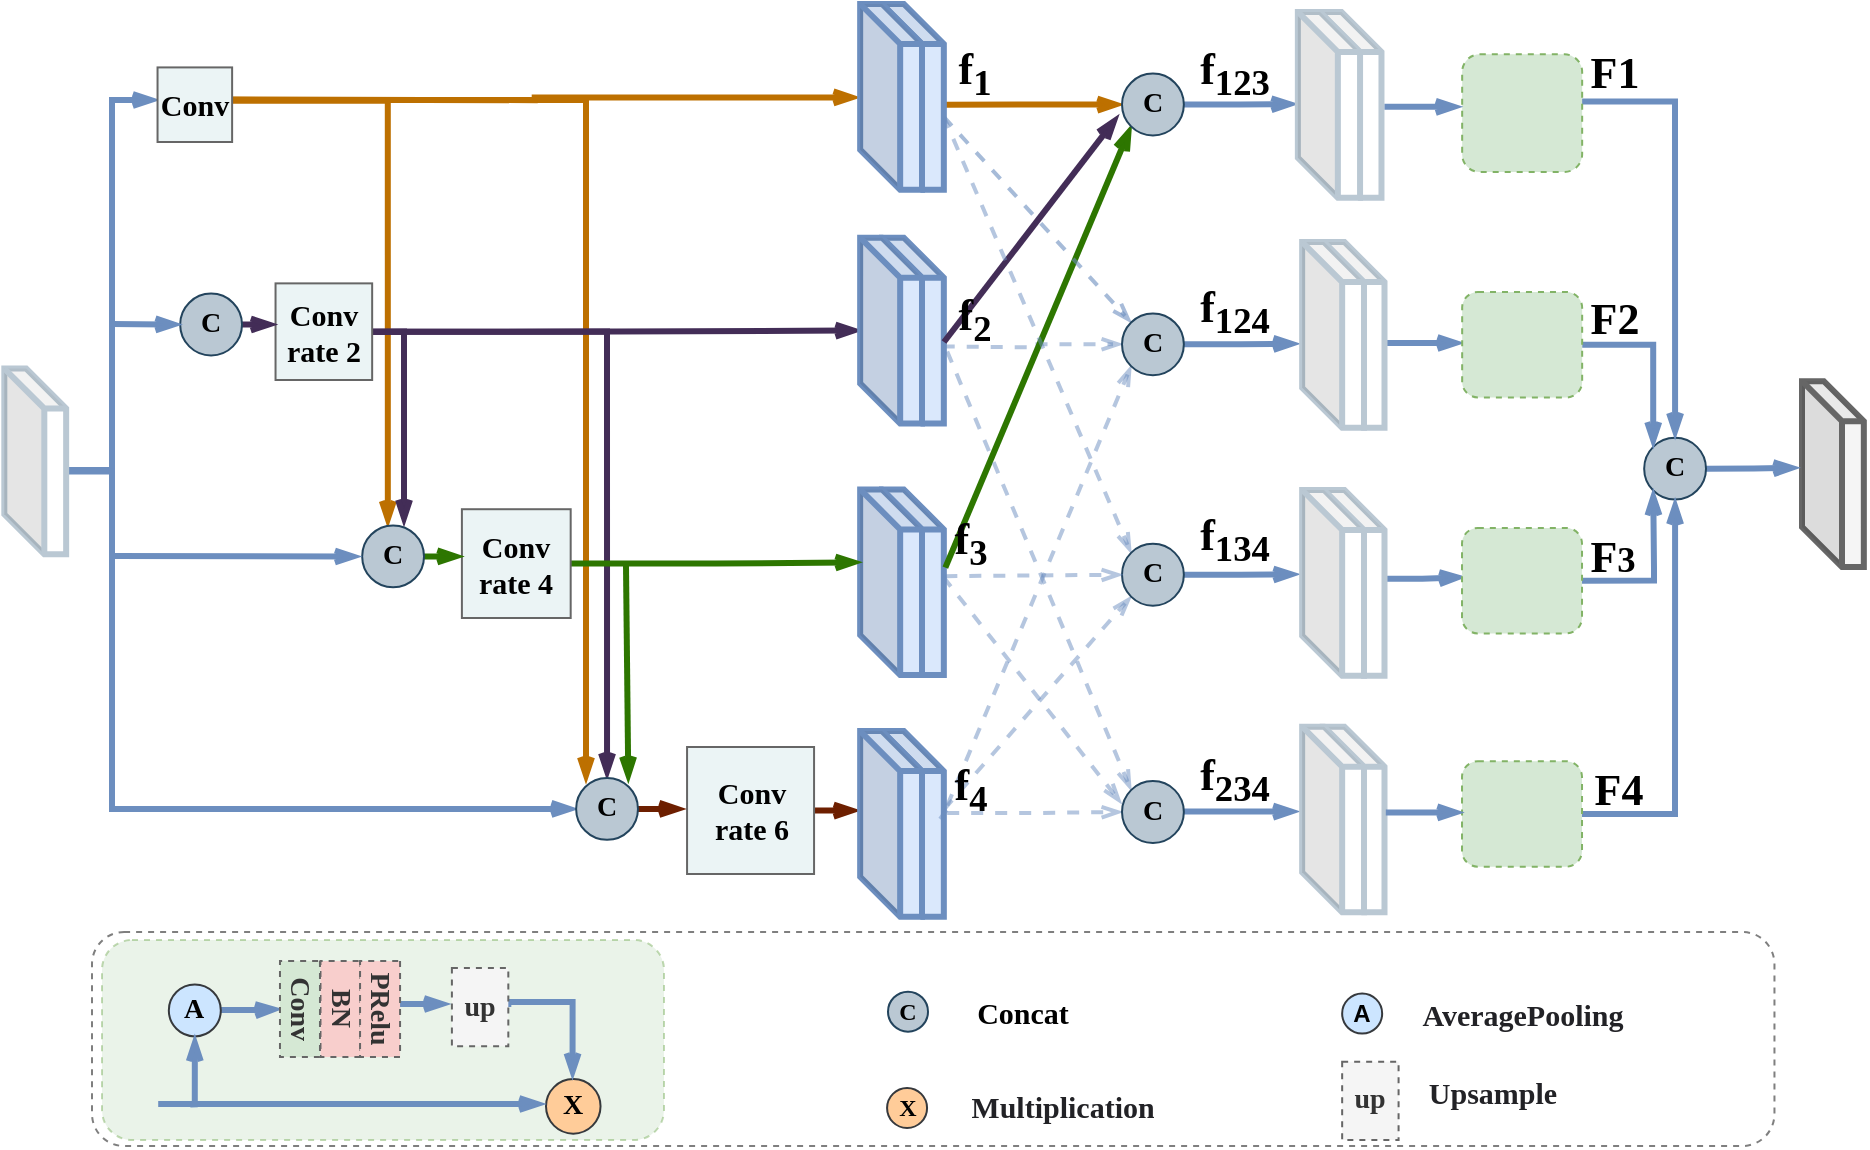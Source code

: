 <mxfile version="15.9.4" type="github">
  <diagram id="ucmeDUE8PjvUyTsY_A71" name="Page-1">
    <mxGraphModel dx="2575" dy="247" grid="1" gridSize="10" guides="1" tooltips="1" connect="1" arrows="1" fold="1" page="1" pageScale="1" pageWidth="950" pageHeight="600" math="0" shadow="0">
      <root>
        <mxCell id="0" />
        <mxCell id="1" parent="0" />
        <mxCell id="HQmr0_HHxX1zqaQ1JSO0-6" value="" style="rounded=1;whiteSpace=wrap;html=1;dashed=1;fillColor=none;opacity=50;" parent="1" vertex="1">
          <mxGeometry x="-896" y="1081" width="841.23" height="107" as="geometry" />
        </mxCell>
        <mxCell id="HQmr0_HHxX1zqaQ1JSO0-5" value="" style="rounded=1;whiteSpace=wrap;html=1;opacity=50;fillColor=#d5e8d4;strokeColor=#82b366;dashed=1;" parent="1" vertex="1">
          <mxGeometry x="-891" y="1085" width="281" height="100" as="geometry" />
        </mxCell>
        <mxCell id="ZjDHKOjExT786DWHT1Mi-3" style="edgeStyle=orthogonalEdgeStyle;rounded=0;orthogonalLoop=1;jettySize=auto;html=1;strokeColor=#6C8EBF;strokeWidth=3;endArrow=openThin;endFill=0;" parent="1" target="WGSE6rdhL_hBCYRlnlbb-167" edge="1">
          <mxGeometry relative="1" as="geometry">
            <mxPoint x="-913" y="850" as="sourcePoint" />
            <mxPoint x="-873.92" y="675" as="targetPoint" />
            <Array as="points">
              <mxPoint x="-886" y="850" />
              <mxPoint x="-886" y="665" />
            </Array>
          </mxGeometry>
        </mxCell>
        <mxCell id="_Oy8U_VoJlUWkBcO0KBY-6" style="edgeStyle=orthogonalEdgeStyle;rounded=0;orthogonalLoop=1;jettySize=auto;html=1;exitX=0;exitY=0;exitDx=30.922;exitDy=56.429;exitPerimeter=0;entryX=0;entryY=0.5;entryDx=0;entryDy=0;fontSize=15;strokeWidth=3;endArrow=openThin;endFill=0;strokeColor=#6C8EBF;" parent="1" target="WGSE6rdhL_hBCYRlnlbb-182" edge="1">
          <mxGeometry relative="1" as="geometry">
            <mxPoint x="-911.918" y="850.699" as="sourcePoint" />
            <mxPoint x="-658.936" y="1019.458" as="targetPoint" />
            <Array as="points">
              <mxPoint x="-886" y="851" />
              <mxPoint x="-886" y="1020" />
            </Array>
          </mxGeometry>
        </mxCell>
        <mxCell id="WGSE6rdhL_hBCYRlnlbb-162" value="" style="shape=cube;whiteSpace=wrap;html=1;boundedLbl=1;backgroundOutline=1;darkOpacity=0.05;darkOpacity2=0.1;strokeColor=#BAC8D3;strokeWidth=3;" parent="1" vertex="1">
          <mxGeometry x="-939.84" y="799.271" width="30.922" height="92.857" as="geometry" />
        </mxCell>
        <mxCell id="ZjDHKOjExT786DWHT1Mi-12" style="edgeStyle=orthogonalEdgeStyle;rounded=0;orthogonalLoop=1;jettySize=auto;html=1;exitX=1;exitY=0.5;exitDx=0;exitDy=0;entryX=0.146;entryY=0.065;entryDx=0;entryDy=0;strokeColor=#BD7000;strokeWidth=3;fillColor=#f0a30a;endArrow=openThin;endFill=0;entryPerimeter=0;" parent="1" target="WGSE6rdhL_hBCYRlnlbb-182" edge="1">
          <mxGeometry relative="1" as="geometry">
            <mxPoint x="-842.39" y="672.52" as="sourcePoint" />
            <mxPoint x="-651.408" y="995.525" as="targetPoint" />
            <Array as="points">
              <mxPoint x="-842" y="665" />
              <mxPoint x="-649" y="665" />
              <mxPoint x="-649" y="1006" />
            </Array>
          </mxGeometry>
        </mxCell>
        <mxCell id="cVw8dc1-TvIYtdiTkvWI-1" style="edgeStyle=orthogonalEdgeStyle;rounded=0;orthogonalLoop=1;jettySize=auto;html=1;exitX=1;exitY=0.5;exitDx=0;exitDy=0;fillColor=#f0a30a;strokeColor=#BD7000;strokeWidth=3;entryX=-0.032;entryY=0.503;entryDx=0;entryDy=0;entryPerimeter=0;fontStyle=0;endArrow=openThin;endFill=0;" parent="1" target="WGSE6rdhL_hBCYRlnlbb-219" edge="1">
          <mxGeometry relative="1" as="geometry">
            <mxPoint x="-492.92" y="666" as="targetPoint" />
            <mxPoint x="-838.39" y="664.63" as="sourcePoint" />
          </mxGeometry>
        </mxCell>
        <mxCell id="cVw8dc1-TvIYtdiTkvWI-8" style="edgeStyle=orthogonalEdgeStyle;rounded=0;orthogonalLoop=1;jettySize=auto;html=1;exitX=1;exitY=0.5;exitDx=0;exitDy=0;entryX=0.415;entryY=0.003;entryDx=0;entryDy=0;entryPerimeter=0;fillColor=#f0a30a;strokeColor=#BD7000;strokeWidth=3;endArrow=openThin;endFill=0;" parent="1" target="WGSE6rdhL_hBCYRlnlbb-180" edge="1">
          <mxGeometry relative="1" as="geometry">
            <mxPoint x="-825.94" y="665.355" as="sourcePoint" />
            <mxPoint x="-747.991" y="878.211" as="targetPoint" />
            <Array as="points">
              <mxPoint x="-748" y="665" />
            </Array>
          </mxGeometry>
        </mxCell>
        <mxCell id="WGSE6rdhL_hBCYRlnlbb-167" value="&lt;font face=&quot;Times New Roman&quot; style=&quot;font-size: 15px&quot; color=&quot;#000000&quot;&gt;&lt;b&gt;Conv&lt;/b&gt;&lt;/font&gt;" style="whiteSpace=wrap;html=1;aspect=fixed;strokeWidth=1;fillColor=#EBF4F5;strokeColor=#666666;fontColor=#333333;" parent="1" vertex="1">
          <mxGeometry x="-863.23" y="648.71" width="37.29" height="37.29" as="geometry" />
        </mxCell>
        <mxCell id="cVw8dc1-TvIYtdiTkvWI-9" style="edgeStyle=orthogonalEdgeStyle;rounded=0;orthogonalLoop=1;jettySize=auto;html=1;exitX=1;exitY=0.5;exitDx=0;exitDy=0;entryX=0.666;entryY=-0.013;entryDx=0;entryDy=0;entryPerimeter=0;fillColor=#76608a;strokeColor=#432D57;strokeWidth=3;endArrow=openThin;endFill=0;" parent="1" source="WGSE6rdhL_hBCYRlnlbb-171" target="WGSE6rdhL_hBCYRlnlbb-180" edge="1">
          <mxGeometry relative="1" as="geometry">
            <mxPoint x="-734.117" y="884.385" as="targetPoint" />
            <mxPoint x="-756.48" y="799.801" as="sourcePoint" />
            <Array as="points">
              <mxPoint x="-740" y="781" />
              <mxPoint x="-740" y="877" />
            </Array>
          </mxGeometry>
        </mxCell>
        <mxCell id="_Oy8U_VoJlUWkBcO0KBY-7" style="edgeStyle=orthogonalEdgeStyle;rounded=0;orthogonalLoop=1;jettySize=auto;html=1;exitX=1;exitY=0.5;exitDx=0;exitDy=0;fontSize=15;endArrow=openThin;endFill=0;strokeColor=#432D57;strokeWidth=3;" parent="1" source="WGSE6rdhL_hBCYRlnlbb-171" target="WGSE6rdhL_hBCYRlnlbb-220" edge="1">
          <mxGeometry relative="1" as="geometry" />
        </mxCell>
        <mxCell id="_Oy8U_VoJlUWkBcO0KBY-8" style="edgeStyle=orthogonalEdgeStyle;rounded=0;orthogonalLoop=1;jettySize=auto;html=1;exitX=1;exitY=0.5;exitDx=0;exitDy=0;entryX=0.5;entryY=0;entryDx=0;entryDy=0;fontSize=15;endArrow=openThin;endFill=0;strokeColor=#432D57;strokeWidth=3;" parent="1" source="WGSE6rdhL_hBCYRlnlbb-171" target="WGSE6rdhL_hBCYRlnlbb-182" edge="1">
          <mxGeometry relative="1" as="geometry" />
        </mxCell>
        <mxCell id="WGSE6rdhL_hBCYRlnlbb-171" value="&lt;font face=&quot;Times New Roman&quot; style=&quot;font-size: 15px&quot;&gt;&lt;b&gt;Conv&lt;br&gt;rate 2&lt;/b&gt;&lt;/font&gt;" style="whiteSpace=wrap;html=1;aspect=fixed;strokeWidth=1;fillColor=#EBF4F5;strokeColor=#666666;" parent="1" vertex="1">
          <mxGeometry x="-804.23" y="756.69" width="48.31" height="48.31" as="geometry" />
        </mxCell>
        <mxCell id="HQmr0_HHxX1zqaQ1JSO0-12" style="edgeStyle=orthogonalEdgeStyle;rounded=0;orthogonalLoop=1;jettySize=auto;html=1;exitX=1;exitY=0.5;exitDx=0;exitDy=0;entryX=-0.028;entryY=0.429;entryDx=0;entryDy=0;entryPerimeter=0;endArrow=openThin;endFill=0;strokeColor=#6D1F00;strokeWidth=3;" parent="1" source="WGSE6rdhL_hBCYRlnlbb-176" target="WGSE6rdhL_hBCYRlnlbb-222" edge="1">
          <mxGeometry relative="1" as="geometry" />
        </mxCell>
        <mxCell id="WGSE6rdhL_hBCYRlnlbb-176" value="&lt;font face=&quot;Times New Roman&quot; style=&quot;font-size: 15px&quot;&gt;&lt;b&gt;Conv&lt;br&gt;rate 6&lt;/b&gt;&lt;/font&gt;" style="whiteSpace=wrap;html=1;aspect=fixed;strokeWidth=1;fillColor=#EBF4F5;strokeColor=#666666;" parent="1" vertex="1">
          <mxGeometry x="-598.47" y="988.5" width="63.5" height="63.5" as="geometry" />
        </mxCell>
        <mxCell id="HQmr0_HHxX1zqaQ1JSO0-22" style="edgeStyle=orthogonalEdgeStyle;rounded=0;orthogonalLoop=1;jettySize=auto;html=1;exitX=1;exitY=0.5;exitDx=0;exitDy=0;endArrow=openThin;endFill=0;strokeColor=#6D1F00;strokeWidth=3;" parent="1" source="WGSE6rdhL_hBCYRlnlbb-182" edge="1">
          <mxGeometry relative="1" as="geometry">
            <mxPoint x="-600" y="1019.444" as="targetPoint" />
          </mxGeometry>
        </mxCell>
        <mxCell id="WGSE6rdhL_hBCYRlnlbb-182" value="&lt;b&gt;&lt;font face=&quot;Times New Roman&quot; style=&quot;font-size: 14px&quot;&gt;C&lt;/font&gt;&lt;/b&gt;" style="ellipse;whiteSpace=wrap;html=1;aspect=fixed;strokeColor=#23445d;strokeWidth=1;fillColor=#bac8d3;" parent="1" vertex="1">
          <mxGeometry x="-653.936" y="1003.997" width="30.922" height="30.922" as="geometry" />
        </mxCell>
        <mxCell id="WGSE6rdhL_hBCYRlnlbb-183" style="edgeStyle=orthogonalEdgeStyle;rounded=0;orthogonalLoop=1;jettySize=auto;html=1;exitX=1.019;exitY=0.542;exitDx=0;exitDy=0;exitPerimeter=0;fillColor=#f0a30a;strokeColor=#BD7000;strokeWidth=3;entryX=0;entryY=0.5;entryDx=0;entryDy=0;endArrow=openThin;endFill=0;" parent="1" source="WGSE6rdhL_hBCYRlnlbb-184" target="WGSE6rdhL_hBCYRlnlbb-201" edge="1">
          <mxGeometry relative="1" as="geometry">
            <mxPoint x="-187.0" y="673.81" as="targetPoint" />
          </mxGeometry>
        </mxCell>
        <mxCell id="WGSE6rdhL_hBCYRlnlbb-184" value="" style="shape=cube;whiteSpace=wrap;html=1;boundedLbl=1;backgroundOutline=1;darkOpacity=0.05;darkOpacity2=0.1;strokeColor=#6c8ebf;strokeWidth=3;fillColor=#dae8fc;" parent="1" vertex="1">
          <mxGeometry x="-501.0" y="617.001" width="30.922" height="92.857" as="geometry" />
        </mxCell>
        <mxCell id="ZjDHKOjExT786DWHT1Mi-16" style="edgeStyle=orthogonalEdgeStyle;rounded=0;orthogonalLoop=1;jettySize=auto;html=1;exitX=0.044;exitY=0.881;exitDx=0;exitDy=0;exitPerimeter=0;entryX=0;entryY=0.5;entryDx=0;entryDy=0;strokeColor=#6C8EBF;strokeWidth=2;opacity=50;dashed=1;endArrow=openThin;endFill=0;" parent="1" target="WGSE6rdhL_hBCYRlnlbb-203" edge="1">
          <mxGeometry relative="1" as="geometry">
            <mxPoint x="-470.64" y="788.24" as="sourcePoint" />
          </mxGeometry>
        </mxCell>
        <mxCell id="WGSE6rdhL_hBCYRlnlbb-186" value="" style="shape=cube;whiteSpace=wrap;html=1;boundedLbl=1;backgroundOutline=1;darkOpacity=0.05;darkOpacity2=0.1;strokeColor=#6c8ebf;strokeWidth=3;fillColor=#dae8fc;" parent="1" vertex="1">
          <mxGeometry x="-501.0" y="733.841" width="30.922" height="92.857" as="geometry" />
        </mxCell>
        <mxCell id="WGSE6rdhL_hBCYRlnlbb-188" value="" style="shape=cube;whiteSpace=wrap;html=1;boundedLbl=1;backgroundOutline=1;darkOpacity=0.05;darkOpacity2=0.1;strokeColor=#6c8ebf;strokeWidth=3;fillColor=#dae8fc;" parent="1" vertex="1">
          <mxGeometry x="-501.0" y="859.701" width="30.922" height="92.857" as="geometry" />
        </mxCell>
        <mxCell id="ZjDHKOjExT786DWHT1Mi-32" style="edgeStyle=orthogonalEdgeStyle;rounded=0;orthogonalLoop=1;jettySize=auto;html=1;exitX=1.054;exitY=0.441;exitDx=0;exitDy=0;exitPerimeter=0;entryX=0;entryY=0.5;entryDx=0;entryDy=0;strokeColor=#6C8EBF;strokeWidth=2;opacity=50;dashed=1;endArrow=openThin;endFill=0;" parent="1" source="WGSE6rdhL_hBCYRlnlbb-190" target="WGSE6rdhL_hBCYRlnlbb-207" edge="1">
          <mxGeometry relative="1" as="geometry" />
        </mxCell>
        <mxCell id="WGSE6rdhL_hBCYRlnlbb-190" value="" style="shape=cube;whiteSpace=wrap;html=1;boundedLbl=1;backgroundOutline=1;darkOpacity=0.05;darkOpacity2=0.1;strokeColor=#6c8ebf;strokeWidth=3;fillColor=#dae8fc;" parent="1" vertex="1">
          <mxGeometry x="-501.0" y="980.561" width="30.922" height="92.857" as="geometry" />
        </mxCell>
        <mxCell id="WGSE6rdhL_hBCYRlnlbb-191" value="" style="endArrow=openThin;html=1;strokeWidth=3;fillColor=#76608a;strokeColor=#432D57;endFill=0;" parent="1" edge="1">
          <mxGeometry width="50" height="50" relative="1" as="geometry">
            <mxPoint x="-470" y="786" as="sourcePoint" />
            <mxPoint x="-383" y="673" as="targetPoint" />
          </mxGeometry>
        </mxCell>
        <mxCell id="WGSE6rdhL_hBCYRlnlbb-192" value="" style="endArrow=openThin;html=1;fillColor=#60a917;strokeColor=#2D7600;strokeWidth=3;exitX=1.024;exitY=0.421;exitDx=0;exitDy=0;exitPerimeter=0;entryX=0;entryY=1;entryDx=0;entryDy=0;startArrow=none;endFill=0;" parent="1" source="WGSE6rdhL_hBCYRlnlbb-188" target="WGSE6rdhL_hBCYRlnlbb-201" edge="1">
          <mxGeometry width="50" height="50" relative="1" as="geometry">
            <mxPoint x="-377.92" y="906" as="sourcePoint" />
            <mxPoint x="-187.0" y="691.81" as="targetPoint" />
          </mxGeometry>
        </mxCell>
        <mxCell id="WGSE6rdhL_hBCYRlnlbb-193" value="" style="endArrow=openThin;html=1;startArrow=none;exitX=0;exitY=0;exitDx=30.922;exitDy=56.429;exitPerimeter=0;fillColor=#dae8fc;strokeColor=#6c8ebf;strokeWidth=2;entryX=0;entryY=0;entryDx=0;entryDy=0;dashed=1;opacity=60;endFill=0;" parent="1" source="WGSE6rdhL_hBCYRlnlbb-184" target="WGSE6rdhL_hBCYRlnlbb-203" edge="1">
          <mxGeometry width="50" height="50" relative="1" as="geometry">
            <mxPoint x="-317.92" y="686" as="sourcePoint" />
            <mxPoint x="-186.92" y="786" as="targetPoint" />
          </mxGeometry>
        </mxCell>
        <mxCell id="WGSE6rdhL_hBCYRlnlbb-194" value="" style="endArrow=openThin;html=1;exitX=1.057;exitY=0.4;exitDx=0;exitDy=0;exitPerimeter=0;fillColor=#dae8fc;strokeColor=#6c8ebf;strokeWidth=2;entryX=0;entryY=1;entryDx=0;entryDy=0;dashed=1;opacity=50;endFill=0;" parent="1" source="WGSE6rdhL_hBCYRlnlbb-190" target="WGSE6rdhL_hBCYRlnlbb-203" edge="1">
          <mxGeometry width="50" height="50" relative="1" as="geometry">
            <mxPoint x="-326.08" y="989.56" as="sourcePoint" />
            <mxPoint x="-186.92" y="806" as="targetPoint" />
          </mxGeometry>
        </mxCell>
        <mxCell id="WGSE6rdhL_hBCYRlnlbb-195" value="" style="endArrow=openThin;html=1;entryX=0;entryY=0;entryDx=0;entryDy=0;fillColor=#dae8fc;strokeColor=#6c8ebf;strokeWidth=2;exitX=0;exitY=0;exitDx=30.922;exitDy=56.429;exitPerimeter=0;dashed=1;opacity=50;endFill=0;" parent="1" source="WGSE6rdhL_hBCYRlnlbb-184" target="WGSE6rdhL_hBCYRlnlbb-205" edge="1">
          <mxGeometry width="50" height="50" relative="1" as="geometry">
            <mxPoint x="-407.92" y="686" as="sourcePoint" />
            <mxPoint x="-187.0" y="891.099" as="targetPoint" />
          </mxGeometry>
        </mxCell>
        <mxCell id="WGSE6rdhL_hBCYRlnlbb-196" value="" style="endArrow=openThin;html=1;fillColor=#dae8fc;strokeColor=#6c8ebf;strokeWidth=2;entryX=0;entryY=1;entryDx=0;entryDy=0;dashed=1;opacity=50;startArrow=none;exitX=1.005;exitY=0.421;exitDx=0;exitDy=0;exitPerimeter=0;endFill=0;" parent="1" source="WGSE6rdhL_hBCYRlnlbb-190" target="WGSE6rdhL_hBCYRlnlbb-205" edge="1">
          <mxGeometry width="50" height="50" relative="1" as="geometry">
            <mxPoint x="-462.92" y="999" as="sourcePoint" />
            <mxPoint x="-187.0" y="924.81" as="targetPoint" />
          </mxGeometry>
        </mxCell>
        <mxCell id="WGSE6rdhL_hBCYRlnlbb-197" value="" style="endArrow=openThin;html=1;entryX=0;entryY=0;entryDx=0;entryDy=0;fillColor=#dae8fc;strokeColor=#6c8ebf;strokeWidth=2;exitX=0.119;exitY=0.964;exitDx=0;exitDy=0;exitPerimeter=0;dashed=1;opacity=50;endFill=0;" parent="1" target="WGSE6rdhL_hBCYRlnlbb-207" edge="1">
          <mxGeometry width="50" height="50" relative="1" as="geometry">
            <mxPoint x="-468.39" y="790.73" as="sourcePoint" />
            <mxPoint x="-187.0" y="983.959" as="targetPoint" />
          </mxGeometry>
        </mxCell>
        <mxCell id="WGSE6rdhL_hBCYRlnlbb-198" value="" style="endArrow=openThin;html=1;fillColor=#dae8fc;strokeColor=#6c8ebf;strokeWidth=2;opacity=50;dashed=1;exitX=0.993;exitY=0.472;exitDx=0;exitDy=0;exitPerimeter=0;entryX=-0.013;entryY=0.358;entryDx=0;entryDy=0;entryPerimeter=0;endFill=0;" parent="1" source="WGSE6rdhL_hBCYRlnlbb-188" target="WGSE6rdhL_hBCYRlnlbb-207" edge="1">
          <mxGeometry width="50" height="50" relative="1" as="geometry">
            <mxPoint x="-469.92" y="916" as="sourcePoint" />
            <mxPoint x="-380.92" y="1019" as="targetPoint" />
          </mxGeometry>
        </mxCell>
        <mxCell id="WGSE6rdhL_hBCYRlnlbb-199" value="" style="shape=cube;whiteSpace=wrap;html=1;boundedLbl=1;backgroundOutline=1;darkOpacity=0.05;darkOpacity2=0.1;strokeColor=#666666;strokeWidth=3;fillColor=#f5f5f5;fontColor=#333333;" parent="1" vertex="1">
          <mxGeometry x="-41.0" y="805.611" width="30.922" height="92.857" as="geometry" />
        </mxCell>
        <mxCell id="cVw8dc1-TvIYtdiTkvWI-16" style="edgeStyle=orthogonalEdgeStyle;rounded=0;orthogonalLoop=1;jettySize=auto;html=1;exitX=1;exitY=0.5;exitDx=0;exitDy=0;strokeColor=#6C8EBF;strokeWidth=3;endArrow=openThin;endFill=0;" parent="1" source="WGSE6rdhL_hBCYRlnlbb-201" edge="1">
          <mxGeometry relative="1" as="geometry">
            <mxPoint x="-351.074" y="674.268" as="sourcePoint" />
            <mxPoint x="-293.92" y="667" as="targetPoint" />
          </mxGeometry>
        </mxCell>
        <mxCell id="WGSE6rdhL_hBCYRlnlbb-201" value="&lt;font face=&quot;Times New Roman&quot; size=&quot;1&quot;&gt;&lt;b style=&quot;font-size: 14px&quot;&gt;C&lt;/b&gt;&lt;/font&gt;" style="ellipse;whiteSpace=wrap;html=1;aspect=fixed;strokeColor=#23445d;strokeWidth=1;fillColor=#bac8d3;" parent="1" vertex="1">
          <mxGeometry x="-380.996" y="651.807" width="30.922" height="30.922" as="geometry" />
        </mxCell>
        <mxCell id="cVw8dc1-TvIYtdiTkvWI-25" style="edgeStyle=orthogonalEdgeStyle;rounded=0;orthogonalLoop=1;jettySize=auto;html=1;exitX=1;exitY=0.5;exitDx=0;exitDy=0;strokeColor=#6C8EBF;strokeWidth=3;endArrow=openThin;endFill=0;" parent="1" source="WGSE6rdhL_hBCYRlnlbb-203" edge="1">
          <mxGeometry relative="1" as="geometry">
            <mxPoint x="-292.92" y="786.897" as="targetPoint" />
          </mxGeometry>
        </mxCell>
        <mxCell id="WGSE6rdhL_hBCYRlnlbb-203" value="&lt;font face=&quot;Times New Roman&quot; size=&quot;1&quot;&gt;&lt;b style=&quot;font-size: 14px&quot;&gt;C&lt;/b&gt;&lt;/font&gt;" style="ellipse;whiteSpace=wrap;html=1;aspect=fixed;strokeColor=#23445d;strokeWidth=1;fillColor=#bac8d3;" parent="1" vertex="1">
          <mxGeometry x="-380.996" y="771.687" width="30.922" height="30.922" as="geometry" />
        </mxCell>
        <mxCell id="cVw8dc1-TvIYtdiTkvWI-29" style="edgeStyle=orthogonalEdgeStyle;rounded=0;orthogonalLoop=1;jettySize=auto;html=1;exitX=1;exitY=0.5;exitDx=0;exitDy=0;strokeColor=#6C8EBF;strokeWidth=3;endArrow=openThin;endFill=0;" parent="1" source="WGSE6rdhL_hBCYRlnlbb-205" edge="1">
          <mxGeometry relative="1" as="geometry">
            <mxPoint x="-292.92" y="902.143" as="targetPoint" />
          </mxGeometry>
        </mxCell>
        <mxCell id="WGSE6rdhL_hBCYRlnlbb-205" value="&lt;b&gt;&lt;font face=&quot;Times New Roman&quot; style=&quot;font-size: 14px&quot;&gt;C&lt;/font&gt;&lt;/b&gt;" style="ellipse;whiteSpace=wrap;html=1;aspect=fixed;strokeColor=#23445d;strokeWidth=1;fillColor=#bac8d3;" parent="1" vertex="1">
          <mxGeometry x="-380.996" y="886.917" width="30.922" height="30.922" as="geometry" />
        </mxCell>
        <mxCell id="tzJaH0j9fJQoNtwnt7KF-12" style="edgeStyle=orthogonalEdgeStyle;rounded=0;orthogonalLoop=1;jettySize=auto;html=1;exitX=1;exitY=0.5;exitDx=0;exitDy=0;strokeWidth=3;fillColor=#dae8fc;strokeColor=#6c8ebf;endArrow=openThin;endFill=0;" parent="1" edge="1">
          <mxGeometry relative="1" as="geometry">
            <mxPoint x="-293.08" y="1020.8" as="targetPoint" />
            <mxPoint x="-351.234" y="1020.788" as="sourcePoint" />
          </mxGeometry>
        </mxCell>
        <mxCell id="WGSE6rdhL_hBCYRlnlbb-207" value="&lt;b&gt;&lt;font face=&quot;Times New Roman&quot; style=&quot;font-size: 14px&quot;&gt;C&lt;/font&gt;&lt;/b&gt;" style="ellipse;whiteSpace=wrap;html=1;aspect=fixed;strokeColor=#23445d;strokeWidth=1;fillColor=#bac8d3;" parent="1" vertex="1">
          <mxGeometry x="-380.996" y="1005.527" width="30.922" height="30.922" as="geometry" />
        </mxCell>
        <mxCell id="WGSE6rdhL_hBCYRlnlbb-208" value="" style="shape=cube;whiteSpace=wrap;html=1;boundedLbl=1;backgroundOutline=1;darkOpacity=0.05;darkOpacity2=0.1;strokeColor=#BAC8D3;strokeWidth=3;" parent="1" vertex="1">
          <mxGeometry x="-282.18" y="620.981" width="30.922" height="92.857" as="geometry" />
        </mxCell>
        <mxCell id="ZjDHKOjExT786DWHT1Mi-47" style="edgeStyle=orthogonalEdgeStyle;rounded=0;orthogonalLoop=1;jettySize=auto;html=1;exitX=0;exitY=0;exitDx=30.922;exitDy=56.429;exitPerimeter=0;entryX=0;entryY=0.5;entryDx=0;entryDy=0;strokeColor=#6C8EBF;strokeWidth=3;endArrow=openThin;endFill=0;" parent="1" target="ZjDHKOjExT786DWHT1Mi-35" edge="1">
          <mxGeometry relative="1" as="geometry">
            <mxPoint x="-249.748" y="786.459" as="sourcePoint" />
            <mxPoint x="-214.92" y="787.365" as="targetPoint" />
          </mxGeometry>
        </mxCell>
        <mxCell id="WGSE6rdhL_hBCYRlnlbb-209" value="" style="shape=cube;whiteSpace=wrap;html=1;boundedLbl=1;backgroundOutline=1;darkOpacity=0.05;darkOpacity2=0.1;strokeColor=#BAC8D3;strokeWidth=3;" parent="1" vertex="1">
          <mxGeometry x="-280.67" y="736.031" width="30.922" height="92.857" as="geometry" />
        </mxCell>
        <mxCell id="WGSE6rdhL_hBCYRlnlbb-210" value="" style="shape=cube;whiteSpace=wrap;html=1;boundedLbl=1;backgroundOutline=1;darkOpacity=0.05;darkOpacity2=0.1;strokeColor=#BAC8D3;strokeWidth=3;" parent="1" vertex="1">
          <mxGeometry x="-280.67" y="978.328" width="30.922" height="92.857" as="geometry" />
        </mxCell>
        <mxCell id="WGSE6rdhL_hBCYRlnlbb-242" style="edgeStyle=orthogonalEdgeStyle;rounded=0;orthogonalLoop=1;jettySize=auto;html=1;exitX=0;exitY=0;exitDx=30.922;exitDy=56.429;exitPerimeter=0;fillColor=#dae8fc;strokeColor=#6c8ebf;strokeWidth=3;entryX=0.017;entryY=0.467;entryDx=0;entryDy=0;entryPerimeter=0;endArrow=openThin;endFill=0;" parent="1" target="ZjDHKOjExT786DWHT1Mi-36" edge="1">
          <mxGeometry relative="1" as="geometry">
            <mxPoint x="-212.92" y="904" as="targetPoint" />
            <mxPoint x="-249.748" y="904.427" as="sourcePoint" />
            <Array as="points">
              <mxPoint x="-230.92" y="904" />
            </Array>
          </mxGeometry>
        </mxCell>
        <mxCell id="WGSE6rdhL_hBCYRlnlbb-211" value="" style="shape=cube;whiteSpace=wrap;html=1;boundedLbl=1;backgroundOutline=1;darkOpacity=0.05;darkOpacity2=0.1;strokeColor=#BAC8D3;strokeWidth=3;" parent="1" vertex="1">
          <mxGeometry x="-280.67" y="859.998" width="30.922" height="92.857" as="geometry" />
        </mxCell>
        <mxCell id="WGSE6rdhL_hBCYRlnlbb-219" value="" style="shape=cube;whiteSpace=wrap;html=1;boundedLbl=1;backgroundOutline=1;darkOpacity=0.05;darkOpacity2=0.1;strokeColor=#6c8ebf;strokeWidth=3;fillColor=#dae8fc;" parent="1" vertex="1">
          <mxGeometry x="-511.92" y="617.001" width="30.922" height="92.857" as="geometry" />
        </mxCell>
        <mxCell id="WGSE6rdhL_hBCYRlnlbb-220" value="" style="shape=cube;whiteSpace=wrap;html=1;boundedLbl=1;backgroundOutline=1;darkOpacity=0.05;darkOpacity2=0.1;strokeColor=#6c8ebf;strokeWidth=3;fillColor=#dae8fc;" parent="1" vertex="1">
          <mxGeometry x="-511.92" y="733.841" width="30.922" height="92.857" as="geometry" />
        </mxCell>
        <mxCell id="WGSE6rdhL_hBCYRlnlbb-221" value="" style="shape=cube;whiteSpace=wrap;html=1;boundedLbl=1;backgroundOutline=1;darkOpacity=0.05;darkOpacity2=0.1;strokeColor=#6c8ebf;strokeWidth=3;fillColor=#dae8fc;" parent="1" vertex="1">
          <mxGeometry x="-511.92" y="859.701" width="30.922" height="92.857" as="geometry" />
        </mxCell>
        <mxCell id="WGSE6rdhL_hBCYRlnlbb-222" value="" style="shape=cube;whiteSpace=wrap;html=1;boundedLbl=1;backgroundOutline=1;darkOpacity=0.05;darkOpacity2=0.1;strokeColor=#6c8ebf;strokeWidth=3;fillColor=#dae8fc;" parent="1" vertex="1">
          <mxGeometry x="-511.92" y="980.561" width="30.922" height="92.857" as="geometry" />
        </mxCell>
        <mxCell id="WGSE6rdhL_hBCYRlnlbb-223" value="" style="shape=cube;whiteSpace=wrap;html=1;boundedLbl=1;backgroundOutline=1;darkOpacity=0.05;darkOpacity2=0.1;strokeColor=#BAC8D3;strokeWidth=3;" parent="1" vertex="1">
          <mxGeometry x="-293.07" y="620.98" width="31.1" height="92.86" as="geometry" />
        </mxCell>
        <mxCell id="WGSE6rdhL_hBCYRlnlbb-224" value="" style="shape=cube;whiteSpace=wrap;html=1;boundedLbl=1;backgroundOutline=1;darkOpacity=0.05;darkOpacity2=0.1;strokeColor=#BAC8D3;strokeWidth=3;" parent="1" vertex="1">
          <mxGeometry x="-290.92" y="736.031" width="30.922" height="92.857" as="geometry" />
        </mxCell>
        <mxCell id="WGSE6rdhL_hBCYRlnlbb-225" value="" style="shape=cube;whiteSpace=wrap;html=1;boundedLbl=1;backgroundOutline=1;darkOpacity=0.05;darkOpacity2=0.1;strokeColor=#BAC8D3;strokeWidth=3;" parent="1" vertex="1">
          <mxGeometry x="-290.92" y="859.998" width="30.922" height="92.857" as="geometry" />
        </mxCell>
        <mxCell id="WGSE6rdhL_hBCYRlnlbb-226" value="" style="shape=cube;whiteSpace=wrap;html=1;boundedLbl=1;backgroundOutline=1;darkOpacity=0.05;darkOpacity2=0.1;strokeColor=#BAC8D3;strokeWidth=3;" parent="1" vertex="1">
          <mxGeometry x="-290.92" y="978.328" width="30.922" height="92.857" as="geometry" />
        </mxCell>
        <mxCell id="WGSE6rdhL_hBCYRlnlbb-278" style="edgeStyle=orthogonalEdgeStyle;rounded=0;orthogonalLoop=1;jettySize=auto;html=1;exitX=1;exitY=0.5;exitDx=0;exitDy=0;fillColor=#dae8fc;strokeColor=#6c8ebf;strokeWidth=3;entryX=-0.062;entryY=0.466;entryDx=0;entryDy=0;entryPerimeter=0;endArrow=openThin;endFill=0;" parent="1" source="WGSE6rdhL_hBCYRlnlbb-273" target="WGSE6rdhL_hBCYRlnlbb-199" edge="1">
          <mxGeometry relative="1" as="geometry">
            <mxPoint x="-60" y="864" as="targetPoint" />
          </mxGeometry>
        </mxCell>
        <mxCell id="WGSE6rdhL_hBCYRlnlbb-273" value="&lt;b&gt;&lt;font face=&quot;Times New Roman&quot; style=&quot;font-size: 14px&quot;&gt;C&lt;/font&gt;&lt;/b&gt;" style="ellipse;whiteSpace=wrap;html=1;aspect=fixed;strokeColor=#23445d;strokeWidth=1;fillColor=#bac8d3;" parent="1" vertex="1">
          <mxGeometry x="-119.916" y="833.887" width="30.922" height="30.922" as="geometry" />
        </mxCell>
        <mxCell id="tzJaH0j9fJQoNtwnt7KF-18" value="&lt;b style=&quot;font-size: 22px&quot;&gt;&lt;font face=&quot;Times New Roman&quot; style=&quot;font-size: 22px&quot;&gt;&lt;font style=&quot;font-size: 22px&quot;&gt;f&lt;/font&gt;&lt;sub&gt;123&lt;/sub&gt;&lt;/font&gt;&lt;/b&gt;" style="text;html=1;resizable=0;autosize=1;align=center;verticalAlign=middle;points=[];fillColor=none;strokeColor=none;rounded=0;" parent="1" vertex="1">
          <mxGeometry x="-350.07" y="637" width="50" height="30" as="geometry" />
        </mxCell>
        <mxCell id="tzJaH0j9fJQoNtwnt7KF-19" value="&lt;font face=&quot;Times New Roman&quot; style=&quot;font-size: 22px&quot;&gt;&lt;b&gt;&lt;font style=&quot;font-size: 22px&quot;&gt;f&lt;/font&gt;&lt;sub&gt;124&lt;/sub&gt;&lt;/b&gt;&lt;/font&gt;" style="text;html=1;resizable=0;autosize=1;align=center;verticalAlign=middle;points=[];fillColor=none;strokeColor=none;rounded=0;" parent="1" vertex="1">
          <mxGeometry x="-350.07" y="756.27" width="50" height="30" as="geometry" />
        </mxCell>
        <mxCell id="tzJaH0j9fJQoNtwnt7KF-20" value="&lt;font style=&quot;font-size: 22px&quot; face=&quot;Times New Roman&quot;&gt;&lt;b&gt;&lt;font style=&quot;font-size: 22px&quot;&gt;f&lt;/font&gt;&lt;sub&gt;134&lt;/sub&gt;&lt;/b&gt;&lt;/font&gt;" style="text;html=1;resizable=0;autosize=1;align=center;verticalAlign=middle;points=[];fillColor=none;strokeColor=none;rounded=0;" parent="1" vertex="1">
          <mxGeometry x="-350.07" y="870.0" width="50" height="30" as="geometry" />
        </mxCell>
        <mxCell id="tzJaH0j9fJQoNtwnt7KF-21" value="&lt;font style=&quot;font-size: 22px&quot; face=&quot;Times New Roman&quot;&gt;&lt;b&gt;&lt;font style=&quot;font-size: 22px&quot;&gt;f&lt;/font&gt;&lt;sub&gt;234&lt;/sub&gt;&lt;/b&gt;&lt;/font&gt;" style="text;html=1;resizable=0;autosize=1;align=center;verticalAlign=middle;points=[];fillColor=none;strokeColor=none;rounded=0;" parent="1" vertex="1">
          <mxGeometry x="-350.07" y="990" width="50" height="30" as="geometry" />
        </mxCell>
        <mxCell id="GUt-SkPFksqqKjLSICWc-1" value="&lt;font face=&quot;Times New Roman&quot;&gt;&lt;b&gt;C&lt;/b&gt;&lt;/font&gt;" style="ellipse;whiteSpace=wrap;html=1;aspect=fixed;strokeColor=#23445d;strokeWidth=1;fillColor=#bac8d3;" parent="1" vertex="1">
          <mxGeometry x="-498" y="1110.82" width="20" height="20" as="geometry" />
        </mxCell>
        <mxCell id="GUt-SkPFksqqKjLSICWc-2" value="&lt;font face=&quot;Times New Roman&quot; size=&quot;1&quot;&gt;&lt;b style=&quot;font-size: 15px&quot;&gt;Concat&lt;/b&gt;&lt;/font&gt;" style="text;html=1;resizable=0;autosize=1;align=center;verticalAlign=middle;points=[];fillColor=none;strokeColor=none;rounded=0;strokeWidth=2;" parent="1" vertex="1">
          <mxGeometry x="-461.08" y="1110.82" width="60" height="20" as="geometry" />
        </mxCell>
        <mxCell id="GUt-SkPFksqqKjLSICWc-3" value="&lt;b&gt;A&lt;/b&gt;" style="ellipse;whiteSpace=wrap;html=1;aspect=fixed;strokeColor=#36393d;strokeWidth=1;fillColor=#cce5ff;" parent="1" vertex="1">
          <mxGeometry x="-270.92" y="1111.78" width="20" height="20" as="geometry" />
        </mxCell>
        <mxCell id="GUt-SkPFksqqKjLSICWc-4" value="&lt;h1 class=&quot;el-tooltip d-ib title fs-xxl line-2&quot; tabindex=&quot;0&quot; style=&quot;padding: 0px ; margin: 0px ; box-sizing: border-box ; display: inline-block ; overflow: hidden ; word-break: break-all ; outline-width: 0px ; color: rgb(34 , 34 , 38) ; background-color: rgb(255 , 255 , 255)&quot;&gt;&lt;font style=&quot;font-size: 15px&quot; face=&quot;Times New Roman&quot;&gt;AveragePooling&lt;/font&gt;&lt;/h1&gt;" style="text;html=1;resizable=0;autosize=1;align=center;verticalAlign=middle;points=[];fillColor=none;strokeColor=none;rounded=0;" parent="1" vertex="1">
          <mxGeometry x="-240.99" y="1111.78" width="120" height="20" as="geometry" />
        </mxCell>
        <mxCell id="GUt-SkPFksqqKjLSICWc-5" value="&lt;font face=&quot;Times New Roman&quot; size=&quot;1&quot;&gt;&lt;b style=&quot;font-size: 14px&quot;&gt;X&lt;/b&gt;&lt;/font&gt;" style="ellipse;whiteSpace=wrap;html=1;aspect=fixed;strokeColor=#36393d;strokeWidth=1;fillColor=#ffcc99;" parent="1" vertex="1">
          <mxGeometry x="-669" y="1154.55" width="27.27" height="27.27" as="geometry" />
        </mxCell>
        <mxCell id="GUt-SkPFksqqKjLSICWc-9" value="&lt;font face=&quot;Times New Roman&quot; style=&quot;font-size: 22px&quot;&gt;&lt;b&gt;&lt;font style=&quot;font-size: 22px&quot;&gt;f&lt;/font&gt;&lt;sub&gt;1&lt;/sub&gt;&lt;/b&gt;&lt;/font&gt;" style="text;html=1;resizable=0;autosize=1;align=center;verticalAlign=middle;points=[];fillColor=none;strokeColor=none;rounded=0;" parent="1" vertex="1">
          <mxGeometry x="-470.08" y="637.0" width="30" height="30" as="geometry" />
        </mxCell>
        <mxCell id="cVw8dc1-TvIYtdiTkvWI-12" value="" style="edgeStyle=orthogonalEdgeStyle;rounded=0;orthogonalLoop=1;jettySize=auto;html=1;strokeColor=#432D57;strokeWidth=3;endArrow=openThin;endFill=0;" parent="1" source="WGSE6rdhL_hBCYRlnlbb-178" target="WGSE6rdhL_hBCYRlnlbb-171" edge="1">
          <mxGeometry relative="1" as="geometry">
            <Array as="points">
              <mxPoint x="-812.92" y="777" />
              <mxPoint x="-812.92" y="777" />
            </Array>
          </mxGeometry>
        </mxCell>
        <mxCell id="WGSE6rdhL_hBCYRlnlbb-178" value="&lt;b&gt;&lt;font face=&quot;Times New Roman&quot; style=&quot;font-size: 14px&quot;&gt;C&lt;/font&gt;&lt;/b&gt;" style="ellipse;whiteSpace=wrap;html=1;aspect=fixed;strokeColor=#23445d;strokeWidth=1;fillColor=#bac8d3;" parent="1" vertex="1">
          <mxGeometry x="-851.916" y="761.807" width="30.922" height="30.922" as="geometry" />
        </mxCell>
        <mxCell id="ZjDHKOjExT786DWHT1Mi-10" style="edgeStyle=orthogonalEdgeStyle;rounded=0;orthogonalLoop=1;jettySize=auto;html=1;exitX=1;exitY=0.5;exitDx=0;exitDy=0;strokeColor=#2D7600;strokeWidth=3;fillColor=#60a917;entryX=0;entryY=0;entryDx=0;entryDy=36.429;entryPerimeter=0;endArrow=openThin;endFill=0;" parent="1" source="WGSE6rdhL_hBCYRlnlbb-174" target="WGSE6rdhL_hBCYRlnlbb-221" edge="1">
          <mxGeometry relative="1" as="geometry">
            <mxPoint x="-492.92" y="896" as="targetPoint" />
          </mxGeometry>
        </mxCell>
        <mxCell id="WGSE6rdhL_hBCYRlnlbb-174" value="&lt;font face=&quot;Times New Roman&quot; style=&quot;font-size: 15px&quot;&gt;&lt;b&gt;Conv&lt;br&gt;rate 4&lt;/b&gt;&lt;/font&gt;" style="whiteSpace=wrap;html=1;aspect=fixed;strokeWidth=1;fillColor=#EBF4F5;strokeColor=#666666;" parent="1" vertex="1">
          <mxGeometry x="-711.05" y="869.61" width="54.39" height="54.39" as="geometry" />
        </mxCell>
        <mxCell id="ZjDHKOjExT786DWHT1Mi-7" value="" style="endArrow=openThin;html=1;strokeColor=#6C8EBF;strokeWidth=3;entryX=0;entryY=0.5;entryDx=0;entryDy=0;endFill=0;" parent="1" target="WGSE6rdhL_hBCYRlnlbb-178" edge="1">
          <mxGeometry width="50" height="50" relative="1" as="geometry">
            <mxPoint x="-886" y="777" as="sourcePoint" />
            <mxPoint x="-836" y="746.03" as="targetPoint" />
          </mxGeometry>
        </mxCell>
        <mxCell id="ZjDHKOjExT786DWHT1Mi-11" value="" style="endArrow=openThin;html=1;strokeColor=#2D7600;strokeWidth=3;entryX=0.844;entryY=0.056;entryDx=0;entryDy=0;fillColor=#60a917;entryPerimeter=0;endFill=0;" parent="1" target="WGSE6rdhL_hBCYRlnlbb-182" edge="1">
          <mxGeometry width="50" height="50" relative="1" as="geometry">
            <mxPoint x="-629" y="898" as="sourcePoint" />
            <mxPoint x="-629.105" y="995.419" as="targetPoint" />
          </mxGeometry>
        </mxCell>
        <mxCell id="ZjDHKOjExT786DWHT1Mi-39" style="edgeStyle=orthogonalEdgeStyle;rounded=0;orthogonalLoop=1;jettySize=auto;html=1;strokeColor=#6C8EBF;strokeWidth=3;entryX=0.5;entryY=0;entryDx=0;entryDy=0;exitX=0.988;exitY=0.401;exitDx=0;exitDy=0;exitPerimeter=0;endArrow=openThin;endFill=0;" parent="1" source="ZjDHKOjExT786DWHT1Mi-34" target="WGSE6rdhL_hBCYRlnlbb-273" edge="1">
          <mxGeometry relative="1" as="geometry">
            <mxPoint x="-56.92" y="847" as="targetPoint" />
            <mxPoint x="-146.92" y="681" as="sourcePoint" />
          </mxGeometry>
        </mxCell>
        <mxCell id="ZjDHKOjExT786DWHT1Mi-34" value="" style="rounded=1;whiteSpace=wrap;html=1;strokeColor=#82b366;fillColor=#d5e8d4;dashed=1;" parent="1" vertex="1">
          <mxGeometry x="-210.92" y="642.16" width="60" height="58.84" as="geometry" />
        </mxCell>
        <mxCell id="ZjDHKOjExT786DWHT1Mi-40" style="edgeStyle=orthogonalEdgeStyle;rounded=0;orthogonalLoop=1;jettySize=auto;html=1;exitX=1;exitY=0.5;exitDx=0;exitDy=0;entryX=0;entryY=0;entryDx=0;entryDy=0;strokeColor=#6C8EBF;strokeWidth=3;endArrow=openThin;endFill=0;" parent="1" source="ZjDHKOjExT786DWHT1Mi-35" target="WGSE6rdhL_hBCYRlnlbb-273" edge="1">
          <mxGeometry relative="1" as="geometry" />
        </mxCell>
        <mxCell id="ZjDHKOjExT786DWHT1Mi-35" value="" style="rounded=1;whiteSpace=wrap;html=1;strokeColor=#82b366;fillColor=#d5e8d4;dashed=1;" parent="1" vertex="1">
          <mxGeometry x="-210.92" y="761" width="60" height="52.73" as="geometry" />
        </mxCell>
        <mxCell id="ZjDHKOjExT786DWHT1Mi-41" style="edgeStyle=orthogonalEdgeStyle;rounded=0;orthogonalLoop=1;jettySize=auto;html=1;exitX=1;exitY=0.5;exitDx=0;exitDy=0;entryX=0;entryY=1;entryDx=0;entryDy=0;strokeColor=#6C8EBF;strokeWidth=3;endArrow=openThin;endFill=0;" parent="1" source="ZjDHKOjExT786DWHT1Mi-36" target="WGSE6rdhL_hBCYRlnlbb-273" edge="1">
          <mxGeometry relative="1" as="geometry">
            <Array as="points">
              <mxPoint x="-115" y="905" />
              <mxPoint x="-115" y="899" />
              <mxPoint x="-115" y="899" />
            </Array>
          </mxGeometry>
        </mxCell>
        <mxCell id="ZjDHKOjExT786DWHT1Mi-36" value="" style="rounded=1;whiteSpace=wrap;html=1;strokeColor=#82b366;fillColor=#d5e8d4;dashed=1;" parent="1" vertex="1">
          <mxGeometry x="-210.99" y="878.97" width="60" height="52.73" as="geometry" />
        </mxCell>
        <mxCell id="ZjDHKOjExT786DWHT1Mi-43" style="edgeStyle=orthogonalEdgeStyle;rounded=0;orthogonalLoop=1;jettySize=auto;html=1;exitX=1;exitY=0.5;exitDx=0;exitDy=0;entryX=0.5;entryY=1;entryDx=0;entryDy=0;strokeColor=#6C8EBF;strokeWidth=3;endArrow=openThin;endFill=0;" parent="1" source="ZjDHKOjExT786DWHT1Mi-37" target="WGSE6rdhL_hBCYRlnlbb-273" edge="1">
          <mxGeometry relative="1" as="geometry" />
        </mxCell>
        <mxCell id="ZjDHKOjExT786DWHT1Mi-37" value="" style="rounded=1;whiteSpace=wrap;html=1;strokeColor=#82b366;fillColor=#d5e8d4;dashed=1;" parent="1" vertex="1">
          <mxGeometry x="-210.99" y="995.62" width="60" height="52.73" as="geometry" />
        </mxCell>
        <mxCell id="6HoKBBQDGxkTXWwrXsJ7-1" style="edgeStyle=orthogonalEdgeStyle;rounded=0;orthogonalLoop=1;jettySize=auto;html=1;exitX=0.5;exitY=0;exitDx=0;exitDy=0;entryX=0.5;entryY=1;entryDx=0;entryDy=0;strokeColor=#6C8EBF;strokeWidth=3;endArrow=openThin;endFill=0;" parent="1" source="ZjDHKOjExT786DWHT1Mi-49" target="HQmr0_HHxX1zqaQ1JSO0-14" edge="1">
          <mxGeometry relative="1" as="geometry">
            <Array as="points">
              <mxPoint x="-845" y="1120" />
              <mxPoint x="-812" y="1120" />
            </Array>
          </mxGeometry>
        </mxCell>
        <mxCell id="ZjDHKOjExT786DWHT1Mi-49" value="&lt;b&gt;&lt;font face=&quot;Times New Roman&quot; style=&quot;font-size: 14px&quot;&gt;A&lt;/font&gt;&lt;/b&gt;" style="ellipse;whiteSpace=wrap;html=1;aspect=fixed;strokeColor=#36393d;strokeWidth=1;fillColor=#cce5ff;" parent="1" vertex="1">
          <mxGeometry x="-857.59" y="1107.19" width="26" height="26" as="geometry" />
        </mxCell>
        <mxCell id="ZjDHKOjExT786DWHT1Mi-53" style="edgeStyle=orthogonalEdgeStyle;rounded=0;orthogonalLoop=1;jettySize=auto;html=1;exitX=1;exitY=0.5;exitDx=0;exitDy=0;strokeColor=#6C8EBF;strokeWidth=3;entryX=0.487;entryY=-0.021;entryDx=0;entryDy=0;entryPerimeter=0;endArrow=openThin;endFill=0;" parent="1" source="ZjDHKOjExT786DWHT1Mi-52" target="GUt-SkPFksqqKjLSICWc-5" edge="1">
          <mxGeometry relative="1" as="geometry">
            <mxPoint x="-602.92" y="1152" as="targetPoint" />
            <Array as="points">
              <mxPoint x="-688" y="1116" />
              <mxPoint x="-656" y="1116" />
            </Array>
          </mxGeometry>
        </mxCell>
        <mxCell id="ZjDHKOjExT786DWHT1Mi-52" value="&lt;font face=&quot;Times New Roman&quot; size=&quot;1&quot;&gt;&lt;b style=&quot;font-size: 14px&quot;&gt;up&lt;/b&gt;&lt;/font&gt;" style="rounded=0;whiteSpace=wrap;html=1;dashed=1;strokeColor=#666666;fillColor=#f5f5f5;fontColor=#333333;" parent="1" vertex="1">
          <mxGeometry x="-716.05" y="1098.94" width="28.21" height="39.18" as="geometry" />
        </mxCell>
        <mxCell id="ZjDHKOjExT786DWHT1Mi-55" value="" style="endArrow=openThin;html=1;strokeColor=#6C8EBF;strokeWidth=3;endFill=0;exitX=0.1;exitY=0.82;exitDx=0;exitDy=0;exitPerimeter=0;" parent="1" source="HQmr0_HHxX1zqaQ1JSO0-5" edge="1">
          <mxGeometry width="50" height="50" relative="1" as="geometry">
            <mxPoint x="-826.23" y="1166.19" as="sourcePoint" />
            <mxPoint x="-670" y="1167" as="targetPoint" />
          </mxGeometry>
        </mxCell>
        <mxCell id="ZjDHKOjExT786DWHT1Mi-62" value="&lt;font face=&quot;Times New Roman&quot; size=&quot;1&quot;&gt;&lt;b style=&quot;font-size: 14px&quot;&gt;BN&lt;/b&gt;&lt;/font&gt;" style="rounded=0;whiteSpace=wrap;html=1;dashed=1;strokeColor=#666666;fillColor=#F8CECC;fontColor=#333333;rotation=90;" parent="1" vertex="1">
          <mxGeometry x="-795.74" y="1109.53" width="47.96" height="20" as="geometry" />
        </mxCell>
        <mxCell id="ZjDHKOjExT786DWHT1Mi-66" style="edgeStyle=orthogonalEdgeStyle;rounded=0;orthogonalLoop=1;jettySize=auto;html=1;exitX=0.5;exitY=0;exitDx=0;exitDy=0;entryX=0.5;entryY=1;entryDx=0;entryDy=0;strokeColor=#6C8EBF;strokeWidth=3;endArrow=openThin;endFill=0;" parent="1" edge="1">
          <mxGeometry relative="1" as="geometry">
            <mxPoint x="-742.3" y="1117.01" as="sourcePoint" />
            <mxPoint x="-717.585" y="1116.19" as="targetPoint" />
          </mxGeometry>
        </mxCell>
        <mxCell id="ZjDHKOjExT786DWHT1Mi-75" value="&lt;font face=&quot;Times New Roman&quot;&gt;&lt;b&gt;X&lt;/b&gt;&lt;/font&gt;" style="ellipse;whiteSpace=wrap;html=1;aspect=fixed;strokeColor=#36393d;strokeWidth=1;fillColor=#ffcc99;" parent="1" vertex="1">
          <mxGeometry x="-498.46" y="1159" width="20" height="20" as="geometry" />
        </mxCell>
        <mxCell id="ZjDHKOjExT786DWHT1Mi-76" value="&lt;h1 class=&quot;el-tooltip d-ib title fs-xxl line-2&quot; tabindex=&quot;0&quot; style=&quot;padding: 0px ; margin: 0px ; box-sizing: border-box ; display: inline-block ; overflow: hidden ; word-break: break-all ; outline-width: 0px ; color: rgb(34 , 34 , 38) ; background-color: rgb(255 , 255 , 255)&quot;&gt;&lt;font style=&quot;font-size: 15px&quot; face=&quot;Times New Roman&quot;&gt;Multiplication&lt;/font&gt;&lt;/h1&gt;" style="text;html=1;resizable=0;autosize=1;align=center;verticalAlign=middle;points=[];fillColor=none;strokeColor=none;rounded=0;" parent="1" vertex="1">
          <mxGeometry x="-466.08" y="1158.19" width="110" height="20" as="geometry" />
        </mxCell>
        <mxCell id="ZjDHKOjExT786DWHT1Mi-77" value="&lt;font face=&quot;Times New Roman&quot; size=&quot;1&quot;&gt;&lt;b style=&quot;font-size: 14px&quot;&gt;up&lt;/b&gt;&lt;/font&gt;" style="rounded=0;whiteSpace=wrap;html=1;dashed=1;strokeColor=#666666;fillColor=#f5f5f5;fontColor=#333333;" parent="1" vertex="1">
          <mxGeometry x="-270.92" y="1145.82" width="28.21" height="39.18" as="geometry" />
        </mxCell>
        <mxCell id="ZjDHKOjExT786DWHT1Mi-78" value="&lt;h1 class=&quot;el-tooltip d-ib title fs-xxl line-2&quot; tabindex=&quot;0&quot; style=&quot;padding: 0px ; margin: 0px ; box-sizing: border-box ; display: inline-block ; overflow: hidden ; word-break: break-all ; outline-width: 0px ; color: rgb(34 , 34 , 38) ; background-color: rgb(255 , 255 , 255)&quot;&gt;&lt;font style=&quot;font-size: 15px&quot; face=&quot;Times New Roman&quot;&gt;Upsample&lt;/font&gt;&lt;/h1&gt;" style="text;html=1;resizable=0;autosize=1;align=center;verticalAlign=middle;points=[];fillColor=none;strokeColor=none;rounded=0;" parent="1" vertex="1">
          <mxGeometry x="-235.99" y="1150.82" width="80" height="20" as="geometry" />
        </mxCell>
        <mxCell id="HQmr0_HHxX1zqaQ1JSO0-10" style="edgeStyle=orthogonalEdgeStyle;rounded=0;orthogonalLoop=1;jettySize=auto;html=1;exitX=1;exitY=0.5;exitDx=0;exitDy=0;entryX=0;entryY=0.437;entryDx=0;entryDy=0;entryPerimeter=0;strokeWidth=3;strokeColor=#2D7600;endArrow=openThin;endFill=0;" parent="1" source="WGSE6rdhL_hBCYRlnlbb-180" target="WGSE6rdhL_hBCYRlnlbb-174" edge="1">
          <mxGeometry relative="1" as="geometry" />
        </mxCell>
        <mxCell id="WGSE6rdhL_hBCYRlnlbb-180" value="&lt;b&gt;&lt;font face=&quot;Times New Roman&quot; style=&quot;font-size: 14px&quot;&gt;C&lt;/font&gt;&lt;/b&gt;" style="ellipse;whiteSpace=wrap;html=1;aspect=fixed;strokeColor=#23445d;strokeWidth=1;fillColor=#bac8d3;" parent="1" vertex="1">
          <mxGeometry x="-760.916" y="877.747" width="30.922" height="30.922" as="geometry" />
        </mxCell>
        <mxCell id="cVw8dc1-TvIYtdiTkvWI-11" value="" style="endArrow=openThin;html=1;strokeColor=#6C8EBF;strokeWidth=3;endFill=0;entryX=-0.041;entryY=0.502;entryDx=0;entryDy=0;entryPerimeter=0;" parent="1" target="WGSE6rdhL_hBCYRlnlbb-180" edge="1">
          <mxGeometry width="50" height="50" relative="1" as="geometry">
            <mxPoint x="-885" y="893" as="sourcePoint" />
            <mxPoint x="-768" y="895" as="targetPoint" />
          </mxGeometry>
        </mxCell>
        <mxCell id="cVw8dc1-TvIYtdiTkvWI-18" value="" style="endArrow=openThin;html=1;strokeColor=#6C8EBF;strokeWidth=3;endFill=0;" parent="1" edge="1">
          <mxGeometry width="50" height="50" relative="1" as="geometry">
            <mxPoint x="-249.75" y="668.41" as="sourcePoint" />
            <mxPoint x="-211.75" y="668.41" as="targetPoint" />
          </mxGeometry>
        </mxCell>
        <mxCell id="cVw8dc1-TvIYtdiTkvWI-23" value="" style="endArrow=openThin;html=1;strokeColor=#6C8EBF;strokeWidth=2;entryX=0;entryY=0.5;entryDx=0;entryDy=0;dashed=1;opacity=50;exitX=1.024;exitY=0.467;exitDx=0;exitDy=0;exitPerimeter=0;endFill=0;" parent="1" source="WGSE6rdhL_hBCYRlnlbb-188" target="WGSE6rdhL_hBCYRlnlbb-205" edge="1">
          <mxGeometry width="50" height="50" relative="1" as="geometry">
            <mxPoint x="-469.92" y="916" as="sourcePoint" />
            <mxPoint x="-371.935" y="909.812" as="targetPoint" />
          </mxGeometry>
        </mxCell>
        <mxCell id="GUt-SkPFksqqKjLSICWc-11" value="&lt;font face=&quot;Times New Roman&quot; style=&quot;font-size: 22px&quot;&gt;&lt;b&gt;&lt;font style=&quot;font-size: 22px&quot;&gt;f&lt;/font&gt;&lt;font style=&quot;font-size: 22px&quot;&gt;&lt;sub&gt;3&lt;/sub&gt;&lt;/font&gt;&lt;/b&gt;&lt;/font&gt;" style="text;html=1;resizable=0;autosize=1;align=center;verticalAlign=middle;points=[];fillColor=none;strokeColor=none;rounded=0;" parent="1" vertex="1">
          <mxGeometry x="-471.96" y="871.61" width="30" height="30" as="geometry" />
        </mxCell>
        <mxCell id="GUt-SkPFksqqKjLSICWc-12" value="&lt;font style=&quot;font-size: 22px&quot; face=&quot;Times New Roman&quot;&gt;&lt;b&gt;&lt;font style=&quot;font-size: 22px&quot;&gt;f&lt;/font&gt;&lt;font style=&quot;font-size: 22px&quot;&gt;&lt;sub&gt;4&lt;/sub&gt;&lt;/font&gt;&lt;/b&gt;&lt;/font&gt;" style="text;html=1;resizable=0;autosize=1;align=center;verticalAlign=middle;points=[];fillColor=none;strokeColor=none;rounded=0;" parent="1" vertex="1">
          <mxGeometry x="-471.96" y="994.5" width="30" height="30" as="geometry" />
        </mxCell>
        <mxCell id="cVw8dc1-TvIYtdiTkvWI-30" value="" style="endArrow=none;html=1;fillColor=#dae8fc;strokeColor=#6c8ebf;strokeWidth=2;entryX=0;entryY=1;entryDx=0;entryDy=0;dashed=1;opacity=50;startArrow=none;exitX=1.045;exitY=0.425;exitDx=0;exitDy=0;exitPerimeter=0;" parent="1" source="WGSE6rdhL_hBCYRlnlbb-190" target="GUt-SkPFksqqKjLSICWc-12" edge="1">
          <mxGeometry width="50" height="50" relative="1" as="geometry">
            <mxPoint x="-468.686" y="1020.025" as="sourcePoint" />
            <mxPoint x="-376.468" y="930.311" as="targetPoint" />
          </mxGeometry>
        </mxCell>
        <mxCell id="cVw8dc1-TvIYtdiTkvWI-31" style="edgeStyle=orthogonalEdgeStyle;rounded=0;orthogonalLoop=1;jettySize=auto;html=1;exitX=0;exitY=0;exitDx=30.922;exitDy=56.429;exitPerimeter=0;fillColor=#dae8fc;strokeColor=#6c8ebf;strokeWidth=3;entryX=0;entryY=0.5;entryDx=0;entryDy=0;endArrow=openThin;endFill=0;" parent="1" target="ZjDHKOjExT786DWHT1Mi-37" edge="1">
          <mxGeometry relative="1" as="geometry">
            <mxPoint x="-211.92" y="1021" as="targetPoint" />
            <mxPoint x="-249.078" y="1021.197" as="sourcePoint" />
          </mxGeometry>
        </mxCell>
        <mxCell id="cVw8dc1-TvIYtdiTkvWI-32" value="&lt;sub&gt;&lt;font face=&quot;Times New Roman&quot; style=&quot;font-size: 22px&quot;&gt;&lt;b&gt;&lt;span&gt;F&lt;/span&gt;1&lt;/b&gt;&lt;/font&gt;&lt;/sub&gt;" style="text;html=1;resizable=0;autosize=1;align=center;verticalAlign=middle;points=[];fillColor=none;strokeColor=none;rounded=0;" parent="1" vertex="1">
          <mxGeometry x="-155.07" y="642" width="40" height="20" as="geometry" />
        </mxCell>
        <mxCell id="cVw8dc1-TvIYtdiTkvWI-33" value="&lt;sub style=&quot;font-size: 22px&quot;&gt;&lt;b&gt;&lt;font face=&quot;Times New Roman&quot;&gt;F&lt;font style=&quot;font-size: 22px&quot;&gt;2&lt;/font&gt;&lt;/font&gt;&lt;/b&gt;&lt;/sub&gt;" style="text;html=1;resizable=0;autosize=1;align=center;verticalAlign=middle;points=[];fillColor=none;strokeColor=none;rounded=0;" parent="1" vertex="1">
          <mxGeometry x="-154.99" y="765.27" width="40" height="20" as="geometry" />
        </mxCell>
        <mxCell id="cVw8dc1-TvIYtdiTkvWI-34" value="&lt;span style=&quot;font-family: &amp;#34;times new roman&amp;#34; ; font-size: 22px&quot;&gt;&lt;sub&gt;&lt;b&gt;&lt;span style=&quot;font-size: 22px&quot;&gt;F&lt;/span&gt;3&lt;/b&gt;&lt;/sub&gt;&lt;/span&gt;" style="text;html=1;resizable=0;autosize=1;align=center;verticalAlign=middle;points=[];fillColor=none;strokeColor=none;rounded=0;" parent="1" vertex="1">
          <mxGeometry x="-155.99" y="876.0" width="40" height="30" as="geometry" />
        </mxCell>
        <mxCell id="cVw8dc1-TvIYtdiTkvWI-35" value="&lt;span style=&quot;font-family: &amp;#34;times new roman&amp;#34;&quot;&gt;&lt;sub style=&quot;font-size: 22px&quot;&gt;&lt;b&gt;&lt;span&gt;F&lt;/span&gt;4&lt;/b&gt;&lt;/sub&gt;&lt;/span&gt;" style="text;html=1;resizable=0;autosize=1;align=center;verticalAlign=middle;points=[];fillColor=none;strokeColor=none;rounded=0;" parent="1" vertex="1">
          <mxGeometry x="-153.07" y="1000" width="40" height="20" as="geometry" />
        </mxCell>
        <mxCell id="HQmr0_HHxX1zqaQ1JSO0-14" value="&lt;font face=&quot;Times New Roman&quot; size=&quot;1&quot;&gt;&lt;b style=&quot;font-size: 14px&quot;&gt;Conv&lt;/b&gt;&lt;/font&gt;" style="rounded=0;whiteSpace=wrap;html=1;dashed=1;strokeColor=#666666;fillColor=#D5E8D4;fontColor=#333333;rotation=90;" parent="1" vertex="1">
          <mxGeometry x="-815.99" y="1109.53" width="47.96" height="20" as="geometry" />
        </mxCell>
        <mxCell id="HQmr0_HHxX1zqaQ1JSO0-17" value="&lt;font face=&quot;Times New Roman&quot; size=&quot;1&quot;&gt;&lt;b style=&quot;font-size: 14px&quot;&gt;PRelu&lt;/b&gt;&lt;/font&gt;" style="rounded=0;whiteSpace=wrap;html=1;dashed=1;strokeColor=#666666;fillColor=#F8CECC;fontColor=#333333;rotation=90;" parent="1" vertex="1">
          <mxGeometry x="-775.95" y="1109.53" width="47.96" height="20" as="geometry" />
        </mxCell>
        <mxCell id="6HoKBBQDGxkTXWwrXsJ7-4" style="edgeStyle=orthogonalEdgeStyle;rounded=0;orthogonalLoop=1;jettySize=auto;html=1;exitX=0.5;exitY=0;exitDx=0;exitDy=0;entryX=0.5;entryY=1;entryDx=0;entryDy=0;strokeColor=#6C8EBF;strokeWidth=3;endArrow=openThin;endFill=0;" parent="1" target="ZjDHKOjExT786DWHT1Mi-49" edge="1">
          <mxGeometry relative="1" as="geometry">
            <mxPoint x="-846.82" y="1167.23" as="sourcePoint" />
            <mxPoint x="-822.105" y="1166.41" as="targetPoint" />
          </mxGeometry>
        </mxCell>
        <mxCell id="_Oy8U_VoJlUWkBcO0KBY-13" value="&lt;font face=&quot;Times New Roman&quot; style=&quot;font-size: 22px&quot;&gt;&lt;b&gt;&lt;font style=&quot;font-size: 22px&quot;&gt;f&lt;/font&gt;&lt;sub&gt;2&lt;/sub&gt;&lt;/b&gt;&lt;/font&gt;" style="text;html=1;resizable=0;autosize=1;align=center;verticalAlign=middle;points=[];fillColor=none;strokeColor=none;rounded=0;" parent="1" vertex="1">
          <mxGeometry x="-470.08" y="760.27" width="30" height="30" as="geometry" />
        </mxCell>
      </root>
    </mxGraphModel>
  </diagram>
</mxfile>
